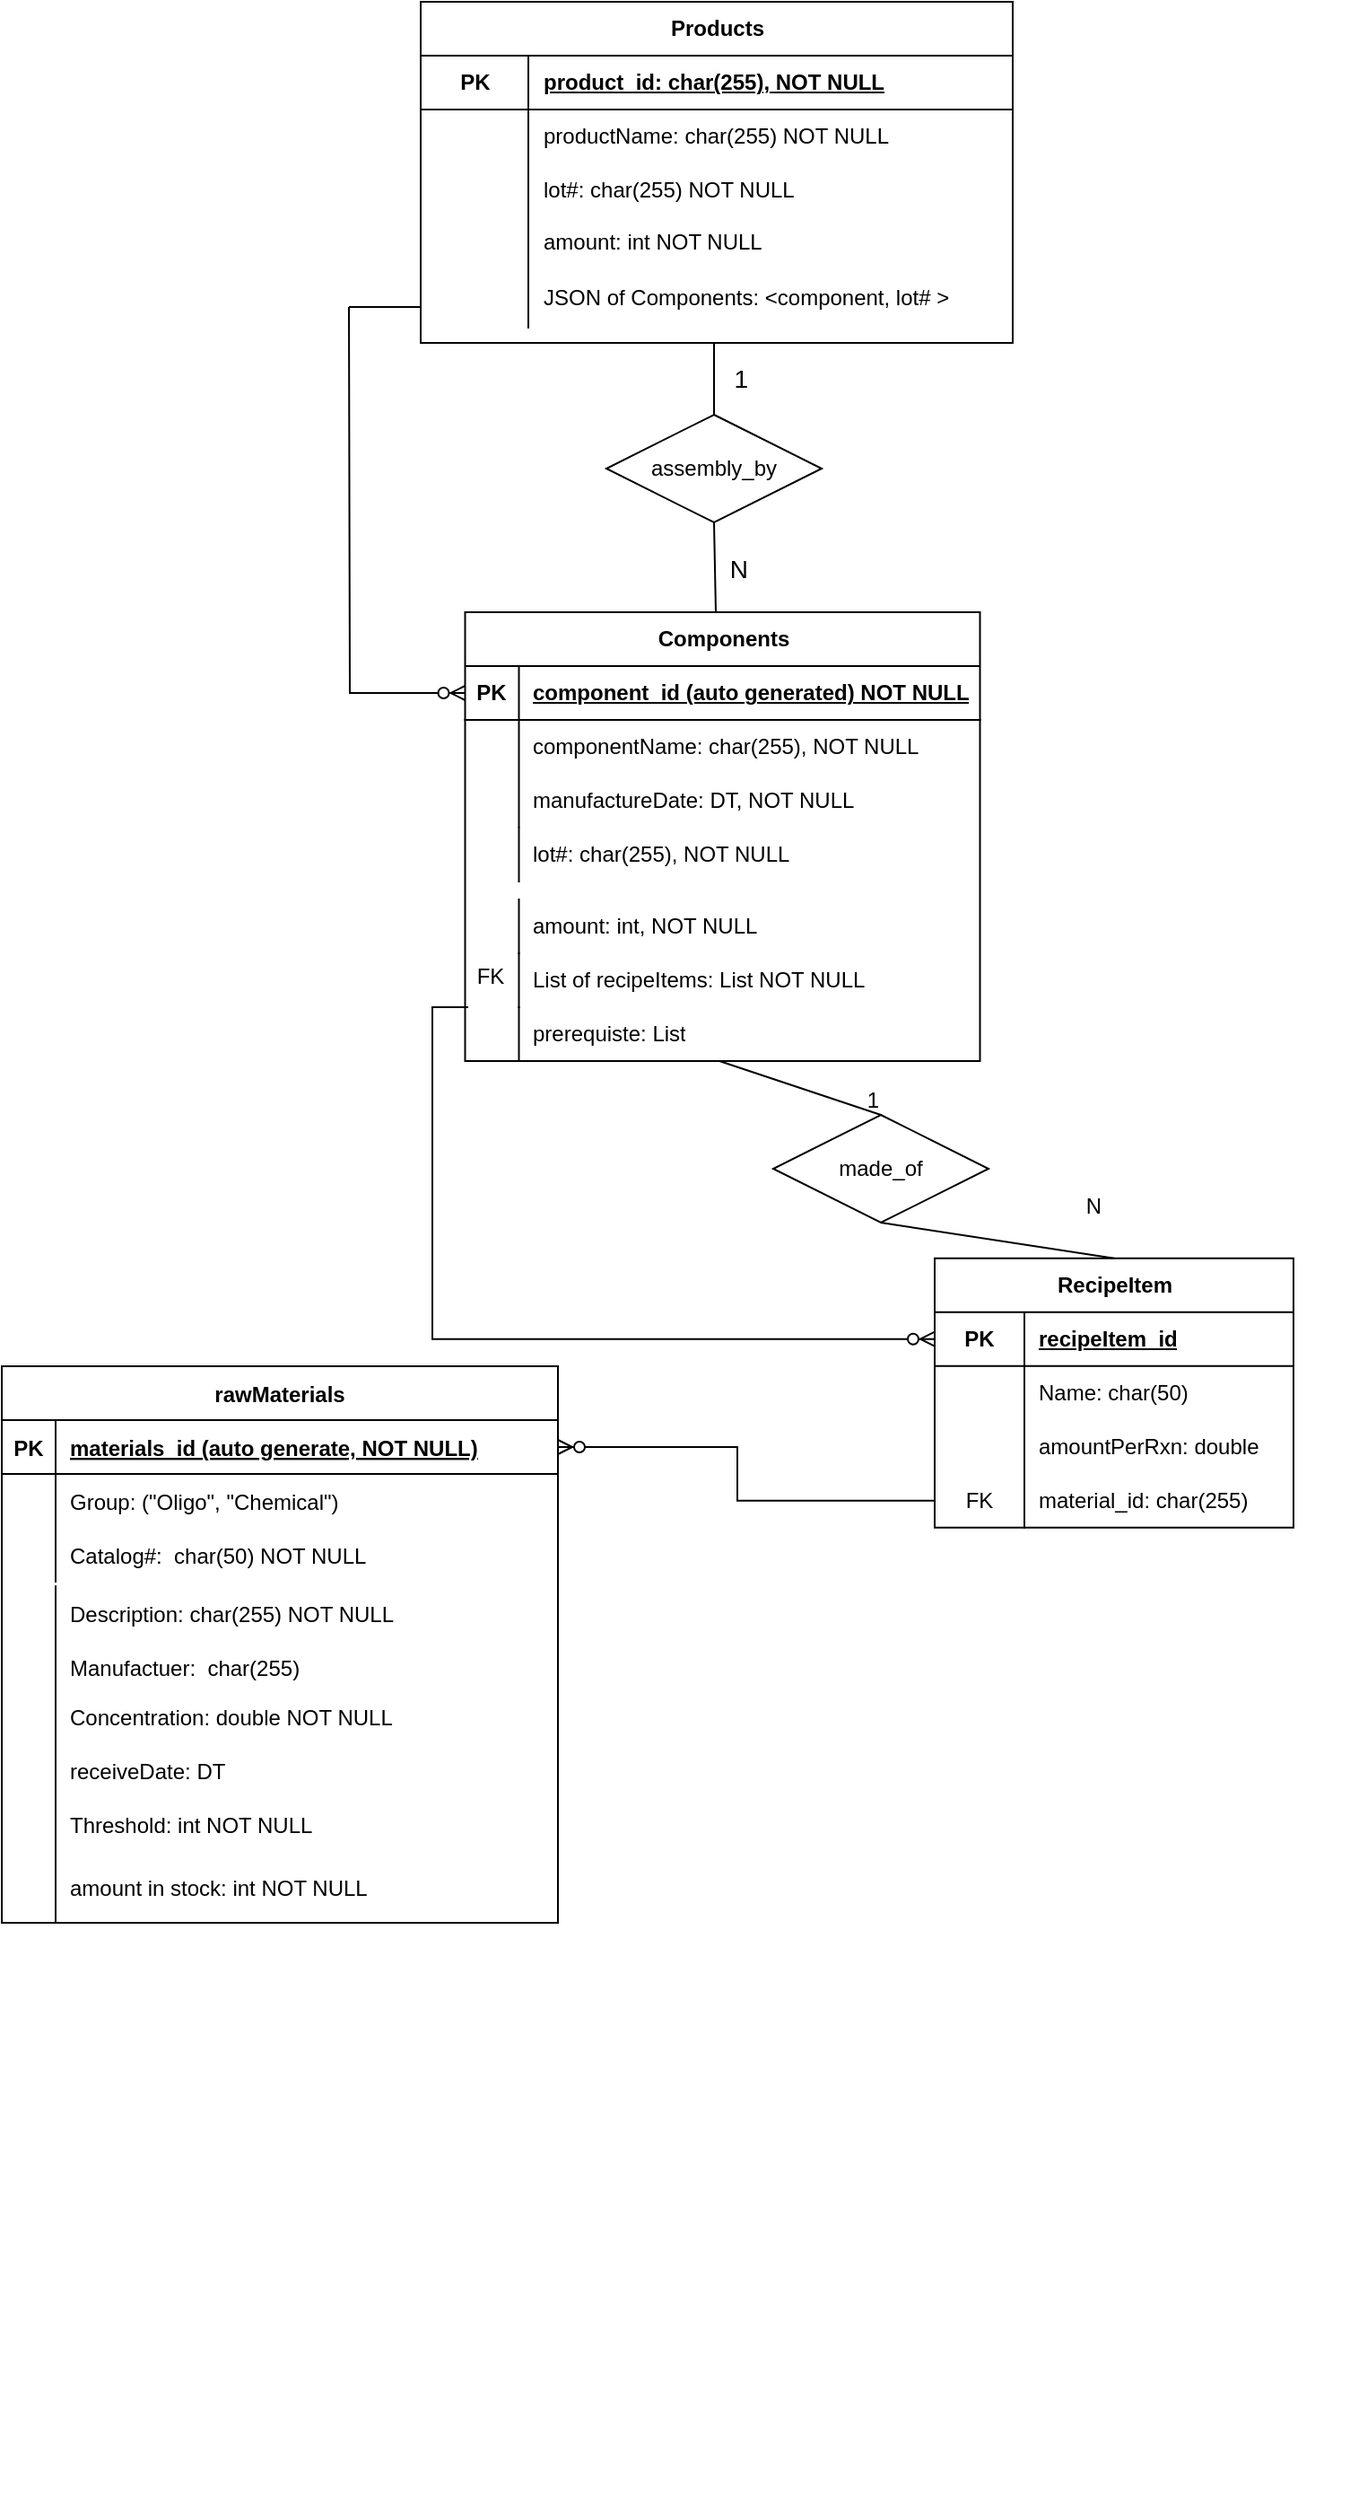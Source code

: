 <mxfile version="22.0.0" type="google">
  <diagram id="R2lEEEUBdFMjLlhIrx00" name="Page-1">
    <mxGraphModel grid="1" page="1" gridSize="10" guides="1" tooltips="1" connect="1" arrows="1" fold="1" pageScale="1" pageWidth="850" pageHeight="1100" math="0" shadow="0" extFonts="Permanent Marker^https://fonts.googleapis.com/css?family=Permanent+Marker">
      <root>
        <mxCell id="0" />
        <mxCell id="1" parent="0" />
        <mxCell id="C-vyLk0tnHw3VtMMgP7b-23" value="rawMaterials" style="shape=table;startSize=30;container=1;collapsible=1;childLayout=tableLayout;fixedRows=1;rowLines=1;fontStyle=1;align=center;resizeLast=1;" vertex="1" parent="1">
          <mxGeometry x="80" y="-330" width="310" height="310" as="geometry">
            <mxRectangle x="120" y="120" width="100" height="30" as="alternateBounds" />
          </mxGeometry>
        </mxCell>
        <mxCell id="C-vyLk0tnHw3VtMMgP7b-24" value="" style="shape=partialRectangle;collapsible=0;dropTarget=0;pointerEvents=0;fillColor=none;points=[[0,0.5],[1,0.5]];portConstraint=eastwest;top=0;left=0;right=0;bottom=1;" vertex="1" parent="C-vyLk0tnHw3VtMMgP7b-23">
          <mxGeometry y="30" width="310" height="30" as="geometry" />
        </mxCell>
        <mxCell id="C-vyLk0tnHw3VtMMgP7b-25" value="PK" style="shape=partialRectangle;overflow=hidden;connectable=0;fillColor=none;top=0;left=0;bottom=0;right=0;fontStyle=1;" vertex="1" parent="C-vyLk0tnHw3VtMMgP7b-24">
          <mxGeometry width="30" height="30" as="geometry">
            <mxRectangle width="30" height="30" as="alternateBounds" />
          </mxGeometry>
        </mxCell>
        <mxCell id="C-vyLk0tnHw3VtMMgP7b-26" value="materials_id (auto generate, NOT NULL)" style="shape=partialRectangle;overflow=hidden;connectable=0;fillColor=none;top=0;left=0;bottom=0;right=0;align=left;spacingLeft=6;fontStyle=5;" vertex="1" parent="C-vyLk0tnHw3VtMMgP7b-24">
          <mxGeometry x="30" width="280" height="30" as="geometry">
            <mxRectangle width="280" height="30" as="alternateBounds" />
          </mxGeometry>
        </mxCell>
        <mxCell id="C-vyLk0tnHw3VtMMgP7b-27" value="" style="shape=partialRectangle;collapsible=0;dropTarget=0;pointerEvents=0;fillColor=none;points=[[0,0.5],[1,0.5]];portConstraint=eastwest;top=0;left=0;right=0;bottom=0;" vertex="1" parent="C-vyLk0tnHw3VtMMgP7b-23">
          <mxGeometry y="60" width="310" height="30" as="geometry" />
        </mxCell>
        <mxCell id="C-vyLk0tnHw3VtMMgP7b-28" value="" style="shape=partialRectangle;overflow=hidden;connectable=0;fillColor=none;top=0;left=0;bottom=0;right=0;" vertex="1" parent="C-vyLk0tnHw3VtMMgP7b-27">
          <mxGeometry width="30" height="30" as="geometry">
            <mxRectangle width="30" height="30" as="alternateBounds" />
          </mxGeometry>
        </mxCell>
        <mxCell id="C-vyLk0tnHw3VtMMgP7b-29" value="Group: (&quot;Oligo&quot;, &quot;Chemical&quot;)" style="shape=partialRectangle;overflow=hidden;connectable=0;fillColor=none;top=0;left=0;bottom=0;right=0;align=left;spacingLeft=6;" vertex="1" parent="C-vyLk0tnHw3VtMMgP7b-27">
          <mxGeometry x="30" width="280" height="30" as="geometry">
            <mxRectangle width="280" height="30" as="alternateBounds" />
          </mxGeometry>
        </mxCell>
        <mxCell id="ttFAf1TuESWGWRTDPNka-17" value="" style="shape=tableRow;horizontal=0;startSize=0;swimlaneHead=0;swimlaneBody=0;fillColor=none;collapsible=0;dropTarget=0;points=[[0,0.5],[1,0.5]];portConstraint=eastwest;top=0;left=0;right=0;bottom=0;" vertex="1" parent="1">
          <mxGeometry x="560" y="270" width="270" height="30" as="geometry" />
        </mxCell>
        <mxCell id="ttFAf1TuESWGWRTDPNka-26" value="" style="shape=partialRectangle;collapsible=0;dropTarget=0;pointerEvents=0;fillColor=none;points=[[0,0.5],[1,0.5]];portConstraint=eastwest;top=0;left=1;right=0;bottom=0;" vertex="1" parent="1">
          <mxGeometry x="80" y="-150" width="250" height="30" as="geometry" />
        </mxCell>
        <mxCell id="ttFAf1TuESWGWRTDPNka-27" value="" style="shape=partialRectangle;overflow=hidden;connectable=0;fillColor=none;top=0;left=0;bottom=0;right=0;" vertex="1" parent="ttFAf1TuESWGWRTDPNka-26">
          <mxGeometry width="30" height="30" as="geometry">
            <mxRectangle width="30" height="100" as="alternateBounds" />
          </mxGeometry>
        </mxCell>
        <mxCell id="ttFAf1TuESWGWRTDPNka-28" value="Concentration: double NOT NULL" style="shape=partialRectangle;overflow=hidden;connectable=0;fillColor=none;top=0;left=1;bottom=0;right=0;align=left;spacingLeft=6;" vertex="1" parent="ttFAf1TuESWGWRTDPNka-26">
          <mxGeometry x="30" width="220" height="30" as="geometry">
            <mxRectangle width="220" height="100" as="alternateBounds" />
          </mxGeometry>
        </mxCell>
        <mxCell id="ttFAf1TuESWGWRTDPNka-29" value="" style="shape=partialRectangle;collapsible=0;dropTarget=0;pointerEvents=0;fillColor=none;points=[[0,0.5],[1,0.5]];portConstraint=eastwest;top=0;left=1;right=0;bottom=0;" vertex="1" parent="1">
          <mxGeometry x="80" y="-170" width="250" height="70" as="geometry" />
        </mxCell>
        <mxCell id="ttFAf1TuESWGWRTDPNka-30" value="" style="shape=partialRectangle;overflow=hidden;connectable=0;fillColor=none;top=0;left=0;bottom=0;right=0;" vertex="1" parent="ttFAf1TuESWGWRTDPNka-29">
          <mxGeometry width="30" height="70" as="geometry">
            <mxRectangle width="30" height="100" as="alternateBounds" />
          </mxGeometry>
        </mxCell>
        <mxCell id="ttFAf1TuESWGWRTDPNka-32" value="amount in stock: int NOT NULL" style="shape=partialRectangle;overflow=hidden;connectable=0;fillColor=none;top=0;left=1;bottom=0;right=0;align=left;spacingLeft=6;" vertex="1" parent="1">
          <mxGeometry x="110" y="-60" width="220" height="40" as="geometry">
            <mxRectangle width="220" height="100" as="alternateBounds" />
          </mxGeometry>
        </mxCell>
        <mxCell id="ttFAf1TuESWGWRTDPNka-31" value="Threshold: int NOT NULL" style="shape=partialRectangle;overflow=hidden;connectable=0;fillColor=none;top=0;left=1;bottom=0;right=0;align=left;spacingLeft=6;" vertex="1" parent="1">
          <mxGeometry x="110" y="-90" width="220" height="30" as="geometry">
            <mxRectangle width="220" height="100" as="alternateBounds" />
          </mxGeometry>
        </mxCell>
        <mxCell id="ttFAf1TuESWGWRTDPNka-47" value="" style="shape=partialRectangle;collapsible=0;dropTarget=0;pointerEvents=0;fillColor=none;points=[[0,0.5],[1,0.5]];portConstraint=eastwest;top=0;left=1;right=0;bottom=0;" vertex="1" parent="1">
          <mxGeometry x="80" y="-120" width="250" height="30" as="geometry" />
        </mxCell>
        <mxCell id="ttFAf1TuESWGWRTDPNka-48" value="" style="shape=partialRectangle;overflow=hidden;connectable=0;fillColor=none;top=0;left=0;bottom=0;right=0;" vertex="1" parent="ttFAf1TuESWGWRTDPNka-47">
          <mxGeometry width="30" height="30" as="geometry">
            <mxRectangle width="30" height="100" as="alternateBounds" />
          </mxGeometry>
        </mxCell>
        <mxCell id="ttFAf1TuESWGWRTDPNka-49" value="receiveDate: DT " style="shape=partialRectangle;overflow=hidden;connectable=0;fillColor=none;top=0;left=1;bottom=0;right=0;align=left;spacingLeft=6;" vertex="1" parent="ttFAf1TuESWGWRTDPNka-47">
          <mxGeometry x="30" width="220" height="30" as="geometry">
            <mxRectangle width="220" height="100" as="alternateBounds" />
          </mxGeometry>
        </mxCell>
        <mxCell id="ttFAf1TuESWGWRTDPNka-78" value="Components" style="shape=table;startSize=30;container=1;collapsible=1;childLayout=tableLayout;fixedRows=1;rowLines=0;fontStyle=1;align=center;resizeLast=1;html=1;" vertex="1" parent="1">
          <mxGeometry x="338.25" y="-750" width="287" height="250" as="geometry" />
        </mxCell>
        <mxCell id="ttFAf1TuESWGWRTDPNka-79" value="" style="shape=tableRow;horizontal=0;startSize=0;swimlaneHead=0;swimlaneBody=0;fillColor=none;collapsible=0;dropTarget=0;points=[[0,0.5],[1,0.5]];portConstraint=eastwest;top=0;left=0;right=0;bottom=1;" vertex="1" parent="ttFAf1TuESWGWRTDPNka-78">
          <mxGeometry y="30" width="287" height="30" as="geometry" />
        </mxCell>
        <mxCell id="ttFAf1TuESWGWRTDPNka-80" value="PK" style="shape=partialRectangle;connectable=0;fillColor=none;top=0;left=0;bottom=0;right=0;fontStyle=1;overflow=hidden;whiteSpace=wrap;html=1;" vertex="1" parent="ttFAf1TuESWGWRTDPNka-79">
          <mxGeometry width="30" height="30" as="geometry">
            <mxRectangle width="30" height="30" as="alternateBounds" />
          </mxGeometry>
        </mxCell>
        <mxCell id="ttFAf1TuESWGWRTDPNka-81" value="component_id (auto generated) NOT NULL" style="shape=partialRectangle;connectable=0;fillColor=none;top=0;left=0;bottom=0;right=0;align=left;spacingLeft=6;fontStyle=5;overflow=hidden;whiteSpace=wrap;html=1;" vertex="1" parent="ttFAf1TuESWGWRTDPNka-79">
          <mxGeometry x="30" width="257" height="30" as="geometry">
            <mxRectangle width="257" height="30" as="alternateBounds" />
          </mxGeometry>
        </mxCell>
        <mxCell id="ttFAf1TuESWGWRTDPNka-82" value="" style="shape=tableRow;horizontal=0;startSize=0;swimlaneHead=0;swimlaneBody=0;fillColor=none;collapsible=0;dropTarget=0;points=[[0,0.5],[1,0.5]];portConstraint=eastwest;top=0;left=0;right=0;bottom=0;" vertex="1" parent="ttFAf1TuESWGWRTDPNka-78">
          <mxGeometry y="60" width="287" height="30" as="geometry" />
        </mxCell>
        <mxCell id="ttFAf1TuESWGWRTDPNka-83" value="" style="shape=partialRectangle;connectable=0;fillColor=none;top=0;left=0;bottom=0;right=0;editable=1;overflow=hidden;whiteSpace=wrap;html=1;" vertex="1" parent="ttFAf1TuESWGWRTDPNka-82">
          <mxGeometry width="30" height="30" as="geometry">
            <mxRectangle width="30" height="30" as="alternateBounds" />
          </mxGeometry>
        </mxCell>
        <mxCell id="ttFAf1TuESWGWRTDPNka-84" value="componentName: char(255), NOT NULL" style="shape=partialRectangle;connectable=0;fillColor=none;top=0;left=0;bottom=0;right=0;align=left;spacingLeft=6;overflow=hidden;whiteSpace=wrap;html=1;" vertex="1" parent="ttFAf1TuESWGWRTDPNka-82">
          <mxGeometry x="30" width="257" height="30" as="geometry">
            <mxRectangle width="257" height="30" as="alternateBounds" />
          </mxGeometry>
        </mxCell>
        <mxCell id="ttFAf1TuESWGWRTDPNka-85" value="" style="shape=tableRow;horizontal=0;startSize=0;swimlaneHead=0;swimlaneBody=0;fillColor=none;collapsible=0;dropTarget=0;points=[[0,0.5],[1,0.5]];portConstraint=eastwest;top=0;left=0;right=0;bottom=0;" vertex="1" parent="ttFAf1TuESWGWRTDPNka-78">
          <mxGeometry y="90" width="287" height="30" as="geometry" />
        </mxCell>
        <mxCell id="ttFAf1TuESWGWRTDPNka-86" value="" style="shape=partialRectangle;connectable=0;fillColor=none;top=0;left=0;bottom=0;right=0;editable=1;overflow=hidden;whiteSpace=wrap;html=1;" vertex="1" parent="ttFAf1TuESWGWRTDPNka-85">
          <mxGeometry width="30" height="30" as="geometry">
            <mxRectangle width="30" height="30" as="alternateBounds" />
          </mxGeometry>
        </mxCell>
        <mxCell id="ttFAf1TuESWGWRTDPNka-87" value="manufactureDate: DT, NOT NULL" style="shape=partialRectangle;connectable=0;fillColor=none;top=0;left=0;bottom=0;right=0;align=left;spacingLeft=6;overflow=hidden;whiteSpace=wrap;html=1;" vertex="1" parent="ttFAf1TuESWGWRTDPNka-85">
          <mxGeometry x="30" width="257" height="30" as="geometry">
            <mxRectangle width="257" height="30" as="alternateBounds" />
          </mxGeometry>
        </mxCell>
        <mxCell id="ttFAf1TuESWGWRTDPNka-91" value="assembly_by" style="shape=rhombus;perimeter=rhombusPerimeter;whiteSpace=wrap;html=1;align=center;" vertex="1" parent="1">
          <mxGeometry x="417" y="-860" width="120" height="60" as="geometry" />
        </mxCell>
        <mxCell id="ttFAf1TuESWGWRTDPNka-92" value="" style="endArrow=none;html=1;rounded=0;exitX=0.5;exitY=0;exitDx=0;exitDy=0;" edge="1" parent="1" source="ttFAf1TuESWGWRTDPNka-91">
          <mxGeometry relative="1" as="geometry">
            <mxPoint x="387" y="-860" as="sourcePoint" />
            <mxPoint x="477" y="-900" as="targetPoint" />
          </mxGeometry>
        </mxCell>
        <mxCell id="ttFAf1TuESWGWRTDPNka-93" value="&lt;font style=&quot;font-size: 14px;&quot;&gt;1&lt;/font&gt;" style="resizable=0;html=1;whiteSpace=wrap;align=right;verticalAlign=bottom;" connectable="0" vertex="1" parent="ttFAf1TuESWGWRTDPNka-92">
          <mxGeometry x="1" relative="1" as="geometry">
            <mxPoint x="20" y="30" as="offset" />
          </mxGeometry>
        </mxCell>
        <mxCell id="ttFAf1TuESWGWRTDPNka-94" value="" style="endArrow=none;html=1;rounded=0;exitX=0.5;exitY=1;exitDx=0;exitDy=0;" edge="1" parent="1" source="ttFAf1TuESWGWRTDPNka-91">
          <mxGeometry relative="1" as="geometry">
            <mxPoint x="387" y="-720" as="sourcePoint" />
            <mxPoint x="478" y="-750" as="targetPoint" />
          </mxGeometry>
        </mxCell>
        <mxCell id="ttFAf1TuESWGWRTDPNka-95" value="&lt;font style=&quot;font-size: 14px;&quot;&gt;N&lt;/font&gt;" style="resizable=0;html=1;whiteSpace=wrap;align=right;verticalAlign=bottom;" connectable="0" vertex="1" parent="ttFAf1TuESWGWRTDPNka-94">
          <mxGeometry x="1" relative="1" as="geometry">
            <mxPoint x="20" y="-13" as="offset" />
          </mxGeometry>
        </mxCell>
        <mxCell id="ttFAf1TuESWGWRTDPNka-97" value="" style="fontSize=12;html=1;endArrow=ERzeroToMany;endFill=1;rounded=0;entryX=0;entryY=0.5;entryDx=0;entryDy=0;edgeStyle=orthogonalEdgeStyle;" edge="1" parent="1" target="ttFAf1TuESWGWRTDPNka-79">
          <mxGeometry width="100" height="100" relative="1" as="geometry">
            <mxPoint x="273.5" y="-920" as="sourcePoint" />
            <mxPoint x="271.18" y="-505" as="targetPoint" />
          </mxGeometry>
        </mxCell>
        <mxCell id="ttFAf1TuESWGWRTDPNka-100" value="" style="endArrow=none;html=1;rounded=0;" edge="1" parent="1">
          <mxGeometry relative="1" as="geometry">
            <mxPoint x="273.5" y="-920" as="sourcePoint" />
            <mxPoint x="313.5" y="-920" as="targetPoint" />
          </mxGeometry>
        </mxCell>
        <mxCell id="ttFAf1TuESWGWRTDPNka-195" value="amount: int, NOT NULL" style="shape=partialRectangle;connectable=0;fillColor=none;top=0;left=1;bottom=0;right=0;align=left;spacingLeft=6;overflow=hidden;whiteSpace=wrap;html=1;" vertex="1" parent="1">
          <mxGeometry x="368.25" y="-590" width="257" height="30" as="geometry">
            <mxRectangle width="257" height="30" as="alternateBounds" />
          </mxGeometry>
        </mxCell>
        <mxCell id="ttFAf1TuESWGWRTDPNka-276" value="" style="group" connectable="0" vertex="1" parent="1">
          <mxGeometry x="313.5" y="-1090" width="330" height="190" as="geometry" />
        </mxCell>
        <mxCell id="ttFAf1TuESWGWRTDPNka-55" value="Products" style="shape=table;startSize=30;container=1;collapsible=1;childLayout=tableLayout;fixedRows=1;rowLines=0;fontStyle=1;align=center;resizeLast=1;html=1;whiteSpace=wrap;" vertex="1" parent="ttFAf1TuESWGWRTDPNka-276">
          <mxGeometry width="330" height="190" as="geometry" />
        </mxCell>
        <mxCell id="ttFAf1TuESWGWRTDPNka-56" value="" style="shape=tableRow;horizontal=0;startSize=0;swimlaneHead=0;swimlaneBody=0;fillColor=none;collapsible=0;dropTarget=0;points=[[0,0.5],[1,0.5]];portConstraint=eastwest;top=0;left=0;right=0;bottom=0;html=1;" vertex="1" parent="ttFAf1TuESWGWRTDPNka-55">
          <mxGeometry y="30" width="330" height="30" as="geometry" />
        </mxCell>
        <mxCell id="ttFAf1TuESWGWRTDPNka-57" value="PK" style="shape=partialRectangle;connectable=0;fillColor=none;top=0;left=0;bottom=1;right=0;fontStyle=1;overflow=hidden;html=1;whiteSpace=wrap;" vertex="1" parent="ttFAf1TuESWGWRTDPNka-56">
          <mxGeometry width="60" height="30" as="geometry">
            <mxRectangle width="60" height="30" as="alternateBounds" />
          </mxGeometry>
        </mxCell>
        <mxCell id="ttFAf1TuESWGWRTDPNka-58" value="product_id: char(255), NOT NULL" style="shape=partialRectangle;connectable=0;fillColor=none;top=0;left=0;bottom=1;right=0;align=left;spacingLeft=6;fontStyle=5;overflow=hidden;html=1;whiteSpace=wrap;" vertex="1" parent="ttFAf1TuESWGWRTDPNka-56">
          <mxGeometry x="60" width="270" height="30" as="geometry">
            <mxRectangle width="270" height="30" as="alternateBounds" />
          </mxGeometry>
        </mxCell>
        <mxCell id="ttFAf1TuESWGWRTDPNka-62" value="" style="shape=tableRow;horizontal=0;startSize=0;swimlaneHead=0;swimlaneBody=0;fillColor=none;collapsible=0;dropTarget=0;points=[[0,0.5],[1,0.5]];portConstraint=eastwest;top=0;left=0;right=0;bottom=0;html=1;" vertex="1" parent="ttFAf1TuESWGWRTDPNka-55">
          <mxGeometry y="60" width="330" height="30" as="geometry" />
        </mxCell>
        <mxCell id="ttFAf1TuESWGWRTDPNka-63" value="" style="shape=partialRectangle;connectable=0;fillColor=none;top=0;left=0;bottom=0;right=0;editable=1;overflow=hidden;html=1;whiteSpace=wrap;" vertex="1" parent="ttFAf1TuESWGWRTDPNka-62">
          <mxGeometry width="60" height="30" as="geometry">
            <mxRectangle width="60" height="30" as="alternateBounds" />
          </mxGeometry>
        </mxCell>
        <mxCell id="ttFAf1TuESWGWRTDPNka-64" value="productName: char(255) NOT NULL" style="shape=partialRectangle;connectable=0;fillColor=none;top=0;left=0;bottom=0;right=0;align=left;spacingLeft=6;overflow=hidden;html=1;whiteSpace=wrap;" vertex="1" parent="ttFAf1TuESWGWRTDPNka-62">
          <mxGeometry x="60" width="270" height="30" as="geometry">
            <mxRectangle width="270" height="30" as="alternateBounds" />
          </mxGeometry>
        </mxCell>
        <mxCell id="ttFAf1TuESWGWRTDPNka-65" value="" style="shape=tableRow;horizontal=0;startSize=0;swimlaneHead=0;swimlaneBody=0;fillColor=none;collapsible=0;dropTarget=0;points=[[0,0.5],[1,0.5]];portConstraint=eastwest;top=0;left=0;right=0;bottom=0;html=1;" vertex="1" parent="ttFAf1TuESWGWRTDPNka-55">
          <mxGeometry y="90" width="330" height="30" as="geometry" />
        </mxCell>
        <mxCell id="ttFAf1TuESWGWRTDPNka-66" value="" style="shape=partialRectangle;connectable=0;fillColor=none;top=0;left=0;bottom=0;right=0;editable=1;overflow=hidden;html=1;whiteSpace=wrap;" vertex="1" parent="ttFAf1TuESWGWRTDPNka-65">
          <mxGeometry width="60" height="30" as="geometry">
            <mxRectangle width="60" height="30" as="alternateBounds" />
          </mxGeometry>
        </mxCell>
        <mxCell id="ttFAf1TuESWGWRTDPNka-67" value="lot#: char(255) NOT NULL" style="shape=partialRectangle;connectable=0;fillColor=none;top=0;left=0;bottom=0;right=0;align=left;spacingLeft=6;overflow=hidden;html=1;whiteSpace=wrap;" vertex="1" parent="ttFAf1TuESWGWRTDPNka-65">
          <mxGeometry x="60" width="270" height="30" as="geometry">
            <mxRectangle width="270" height="30" as="alternateBounds" />
          </mxGeometry>
        </mxCell>
        <mxCell id="ttFAf1TuESWGWRTDPNka-68" value="JSON of Components: &amp;lt;component, lot# &amp;gt;" style="shape=partialRectangle;connectable=0;fillColor=none;top=0;left=1;bottom=0;right=0;align=left;spacingLeft=6;overflow=hidden;html=1;whiteSpace=wrap;" vertex="1" parent="ttFAf1TuESWGWRTDPNka-276">
          <mxGeometry x="60" y="149.23" width="250" height="32.31" as="geometry">
            <mxRectangle width="225" height="30" as="alternateBounds" />
          </mxGeometry>
        </mxCell>
        <mxCell id="ttFAf1TuESWGWRTDPNka-196" value="amount: int NOT NULL" style="shape=partialRectangle;connectable=0;fillColor=none;top=0;left=1;bottom=0;right=0;align=left;spacingLeft=6;overflow=hidden;html=1;whiteSpace=wrap;" vertex="1" parent="ttFAf1TuESWGWRTDPNka-276">
          <mxGeometry x="60" y="119.23" width="225" height="30" as="geometry">
            <mxRectangle width="225" height="30" as="alternateBounds" />
          </mxGeometry>
        </mxCell>
        <mxCell id="ttFAf1TuESWGWRTDPNka-280" value="List of recipeItems: List NOT NULL" style="shape=partialRectangle;connectable=0;fillColor=none;top=0;left=1;bottom=0;right=0;align=left;spacingLeft=6;overflow=hidden;whiteSpace=wrap;html=1;" vertex="1" parent="1">
          <mxGeometry x="368.25" y="-560" width="257" height="30" as="geometry">
            <mxRectangle width="257" height="30" as="alternateBounds" />
          </mxGeometry>
        </mxCell>
        <mxCell id="ttFAf1TuESWGWRTDPNka-281" value="prerequiste: List" style="shape=partialRectangle;connectable=0;fillColor=none;top=0;left=1;bottom=0;right=0;align=left;spacingLeft=6;overflow=hidden;whiteSpace=wrap;html=1;" vertex="1" parent="1">
          <mxGeometry x="368.25" y="-530" width="257" height="30" as="geometry">
            <mxRectangle width="257" height="30" as="alternateBounds" />
          </mxGeometry>
        </mxCell>
        <mxCell id="ttFAf1TuESWGWRTDPNka-282" value="" style="group" connectable="0" vertex="1" parent="1">
          <mxGeometry x="600" y="-390.15" width="200" height="160" as="geometry" />
        </mxCell>
        <mxCell id="ttFAf1TuESWGWRTDPNka-117" value="RecipeItem" style="shape=table;startSize=30;container=1;collapsible=1;childLayout=tableLayout;fixedRows=1;rowLines=0;fontStyle=1;align=center;resizeLast=1;html=1;" vertex="1" parent="ttFAf1TuESWGWRTDPNka-282">
          <mxGeometry width="200" height="150" as="geometry" />
        </mxCell>
        <mxCell id="ttFAf1TuESWGWRTDPNka-118" value="" style="shape=tableRow;horizontal=0;startSize=0;swimlaneHead=0;swimlaneBody=0;fillColor=none;collapsible=0;dropTarget=0;points=[[0,0.5],[1,0.5]];portConstraint=eastwest;top=0;left=0;right=0;bottom=1;" vertex="1" parent="ttFAf1TuESWGWRTDPNka-117">
          <mxGeometry y="30" width="200" height="30" as="geometry" />
        </mxCell>
        <mxCell id="ttFAf1TuESWGWRTDPNka-119" value="PK" style="shape=partialRectangle;connectable=0;fillColor=none;top=0;left=0;bottom=0;right=0;fontStyle=1;overflow=hidden;whiteSpace=wrap;html=1;" vertex="1" parent="ttFAf1TuESWGWRTDPNka-118">
          <mxGeometry width="50" height="30" as="geometry">
            <mxRectangle width="50" height="30" as="alternateBounds" />
          </mxGeometry>
        </mxCell>
        <mxCell id="ttFAf1TuESWGWRTDPNka-120" value="recipeItem_id" style="shape=partialRectangle;connectable=0;fillColor=none;top=0;left=0;bottom=0;right=0;align=left;spacingLeft=6;fontStyle=5;overflow=hidden;whiteSpace=wrap;html=1;" vertex="1" parent="ttFAf1TuESWGWRTDPNka-118">
          <mxGeometry x="50" width="150" height="30" as="geometry">
            <mxRectangle width="150" height="30" as="alternateBounds" />
          </mxGeometry>
        </mxCell>
        <mxCell id="ttFAf1TuESWGWRTDPNka-124" value="" style="shape=tableRow;horizontal=0;startSize=0;swimlaneHead=0;swimlaneBody=0;fillColor=none;collapsible=0;dropTarget=0;points=[[0,0.5],[1,0.5]];portConstraint=eastwest;top=0;left=0;right=0;bottom=0;" vertex="1" parent="ttFAf1TuESWGWRTDPNka-117">
          <mxGeometry y="60" width="200" height="30" as="geometry" />
        </mxCell>
        <mxCell id="ttFAf1TuESWGWRTDPNka-125" value="" style="shape=partialRectangle;connectable=0;fillColor=none;top=0;left=0;bottom=0;right=0;editable=1;overflow=hidden;whiteSpace=wrap;html=1;" vertex="1" parent="ttFAf1TuESWGWRTDPNka-124">
          <mxGeometry width="50" height="30" as="geometry">
            <mxRectangle width="50" height="30" as="alternateBounds" />
          </mxGeometry>
        </mxCell>
        <mxCell id="ttFAf1TuESWGWRTDPNka-126" value="Name: char(50)" style="shape=partialRectangle;connectable=0;fillColor=none;top=0;left=0;bottom=0;right=0;align=left;spacingLeft=6;overflow=hidden;whiteSpace=wrap;html=1;" vertex="1" parent="ttFAf1TuESWGWRTDPNka-124">
          <mxGeometry x="50" width="150" height="30" as="geometry">
            <mxRectangle width="150" height="30" as="alternateBounds" />
          </mxGeometry>
        </mxCell>
        <mxCell id="ttFAf1TuESWGWRTDPNka-277" value="" style="shape=tableRow;horizontal=0;startSize=0;swimlaneHead=0;swimlaneBody=0;fillColor=none;collapsible=0;dropTarget=0;points=[[0,0.5],[1,0.5]];portConstraint=eastwest;top=0;left=0;right=0;bottom=0;" vertex="1" parent="ttFAf1TuESWGWRTDPNka-282">
          <mxGeometry y="90" width="200" height="30" as="geometry" />
        </mxCell>
        <mxCell id="ttFAf1TuESWGWRTDPNka-278" value="" style="shape=partialRectangle;connectable=0;fillColor=none;top=0;left=0;bottom=0;right=0;editable=1;overflow=hidden;whiteSpace=wrap;html=1;" vertex="1" parent="ttFAf1TuESWGWRTDPNka-277">
          <mxGeometry width="50" height="30" as="geometry">
            <mxRectangle width="50" height="30" as="alternateBounds" />
          </mxGeometry>
        </mxCell>
        <mxCell id="ttFAf1TuESWGWRTDPNka-279" value="amountPerRxn: double" style="shape=partialRectangle;connectable=0;fillColor=none;top=0;left=1;bottom=0;right=0;align=left;spacingLeft=6;overflow=hidden;whiteSpace=wrap;html=1;" vertex="1" parent="ttFAf1TuESWGWRTDPNka-277">
          <mxGeometry x="50" width="150" height="30" as="geometry">
            <mxRectangle width="150" height="30" as="alternateBounds" />
          </mxGeometry>
        </mxCell>
        <mxCell id="ttFAf1TuESWGWRTDPNka-291" value="" style="shape=tableRow;horizontal=0;startSize=0;swimlaneHead=0;swimlaneBody=0;fillColor=none;collapsible=0;dropTarget=0;points=[[0,0.5],[1,0.5]];portConstraint=eastwest;top=0;left=0;right=0;bottom=0;" vertex="1" parent="ttFAf1TuESWGWRTDPNka-282">
          <mxGeometry y="120" width="200" height="30" as="geometry" />
        </mxCell>
        <mxCell id="ttFAf1TuESWGWRTDPNka-292" value="FK" style="shape=partialRectangle;connectable=0;fillColor=none;top=0;left=0;bottom=0;right=0;editable=1;overflow=hidden;whiteSpace=wrap;html=1;" vertex="1" parent="ttFAf1TuESWGWRTDPNka-291">
          <mxGeometry width="50" height="30" as="geometry">
            <mxRectangle width="50" height="30" as="alternateBounds" />
          </mxGeometry>
        </mxCell>
        <mxCell id="ttFAf1TuESWGWRTDPNka-293" value="material_id: char(255)" style="shape=partialRectangle;connectable=0;fillColor=none;top=0;left=1;bottom=0;right=0;align=left;spacingLeft=6;overflow=hidden;whiteSpace=wrap;html=1;" vertex="1" parent="ttFAf1TuESWGWRTDPNka-291">
          <mxGeometry x="50" width="150" height="30" as="geometry">
            <mxRectangle width="150" height="30" as="alternateBounds" />
          </mxGeometry>
        </mxCell>
        <mxCell id="ttFAf1TuESWGWRTDPNka-283" value="made_of" style="shape=rhombus;perimeter=rhombusPerimeter;whiteSpace=wrap;html=1;align=center;" vertex="1" parent="1">
          <mxGeometry x="510" y="-470" width="120" height="60" as="geometry" />
        </mxCell>
        <mxCell id="ttFAf1TuESWGWRTDPNka-284" value="" style="endArrow=none;html=1;rounded=0;entryX=0.5;entryY=0;entryDx=0;entryDy=0;" edge="1" parent="1" target="ttFAf1TuESWGWRTDPNka-283">
          <mxGeometry relative="1" as="geometry">
            <mxPoint x="480" y="-500" as="sourcePoint" />
            <mxPoint x="683.5" y="-580" as="targetPoint" />
          </mxGeometry>
        </mxCell>
        <mxCell id="ttFAf1TuESWGWRTDPNka-285" value="1" style="resizable=0;html=1;whiteSpace=wrap;align=right;verticalAlign=bottom;" connectable="0" vertex="1" parent="ttFAf1TuESWGWRTDPNka-284">
          <mxGeometry x="1" relative="1" as="geometry" />
        </mxCell>
        <mxCell id="ttFAf1TuESWGWRTDPNka-286" value="" style="endArrow=none;html=1;rounded=0;exitX=0.5;exitY=1;exitDx=0;exitDy=0;entryX=0.5;entryY=0;entryDx=0;entryDy=0;" edge="1" parent="1" source="ttFAf1TuESWGWRTDPNka-283" target="ttFAf1TuESWGWRTDPNka-117">
          <mxGeometry relative="1" as="geometry">
            <mxPoint x="523.5" y="-580" as="sourcePoint" />
            <mxPoint x="483.5" y="-310" as="targetPoint" />
          </mxGeometry>
        </mxCell>
        <mxCell id="ttFAf1TuESWGWRTDPNka-287" value="N" style="resizable=0;html=1;whiteSpace=wrap;align=right;verticalAlign=bottom;direction=south;" connectable="0" vertex="1" parent="ttFAf1TuESWGWRTDPNka-286">
          <mxGeometry x="1" relative="1" as="geometry">
            <mxPoint x="-5" y="-20" as="offset" />
          </mxGeometry>
        </mxCell>
        <mxCell id="ttFAf1TuESWGWRTDPNka-288" value="Catalog#:  char(50) NOT NULL" style="shape=partialRectangle;overflow=hidden;connectable=0;fillColor=none;top=0;left=1;bottom=0;right=0;align=left;spacingLeft=6;" vertex="1" parent="1">
          <mxGeometry x="110" y="-240" width="280" height="30" as="geometry">
            <mxRectangle width="280" height="30" as="alternateBounds" />
          </mxGeometry>
        </mxCell>
        <mxCell id="ttFAf1TuESWGWRTDPNka-289" value="Description: char(255) NOT NULL" style="shape=partialRectangle;overflow=hidden;connectable=0;fillColor=none;top=0;left=1;bottom=0;right=0;align=left;spacingLeft=6;" vertex="1" parent="1">
          <mxGeometry x="110" y="-207.5" width="280" height="30" as="geometry">
            <mxRectangle width="280" height="30" as="alternateBounds" />
          </mxGeometry>
        </mxCell>
        <mxCell id="ttFAf1TuESWGWRTDPNka-290" value="Manufactuer:  char(255)" style="shape=partialRectangle;overflow=hidden;connectable=0;fillColor=none;top=0;left=1;bottom=0;right=0;align=left;spacingLeft=6;" vertex="1" parent="1">
          <mxGeometry x="110" y="-177.5" width="220" height="30" as="geometry">
            <mxRectangle width="220" height="100" as="alternateBounds" />
          </mxGeometry>
        </mxCell>
        <mxCell id="ttFAf1TuESWGWRTDPNka-294" value="" style="fontSize=12;html=1;endArrow=ERzeroToMany;endFill=1;rounded=0;exitX=0;exitY=0.5;exitDx=0;exitDy=0;edgeStyle=elbowEdgeStyle;entryX=1;entryY=0.5;entryDx=0;entryDy=0;" edge="1" parent="1" source="ttFAf1TuESWGWRTDPNka-291" target="C-vyLk0tnHw3VtMMgP7b-24">
          <mxGeometry width="100" height="100" relative="1" as="geometry">
            <mxPoint x="383.5" y="-175" as="sourcePoint" />
            <mxPoint x="323.5" y="-40" as="targetPoint" />
            <Array as="points">
              <mxPoint x="490" y="-270" />
            </Array>
          </mxGeometry>
        </mxCell>
        <mxCell id="ttFAf1TuESWGWRTDPNka-295" value="" style="fontSize=12;html=1;endArrow=ERzeroToMany;endFill=1;rounded=0;exitX=0;exitY=0.5;exitDx=0;exitDy=0;edgeStyle=elbowEdgeStyle;entryX=0;entryY=0.5;entryDx=0;entryDy=0;" edge="1" parent="1" target="ttFAf1TuESWGWRTDPNka-118">
          <mxGeometry width="100" height="100" relative="1" as="geometry">
            <mxPoint x="340" y="-530" as="sourcePoint" />
            <mxPoint x="280" y="-395" as="targetPoint" />
            <Array as="points">
              <mxPoint x="320" y="-450" />
            </Array>
          </mxGeometry>
        </mxCell>
        <mxCell id="ttFAf1TuESWGWRTDPNka-296" value="FK" style="text;html=1;align=center;verticalAlign=middle;resizable=0;points=[];autosize=1;strokeColor=none;fillColor=none;" vertex="1" parent="1">
          <mxGeometry x="331.75" y="-562" width="40" height="30" as="geometry" />
        </mxCell>
        <mxCell id="ttFAf1TuESWGWRTDPNka-297" value="lot#: char(255), NOT NULL" style="shape=partialRectangle;connectable=0;fillColor=none;top=0;left=1;bottom=0;right=0;align=left;spacingLeft=6;overflow=hidden;whiteSpace=wrap;html=1;" vertex="1" parent="1">
          <mxGeometry x="368.25" y="-630" width="257" height="30" as="geometry">
            <mxRectangle width="257" height="30" as="alternateBounds" />
          </mxGeometry>
        </mxCell>
      </root>
    </mxGraphModel>
  </diagram>
</mxfile>
